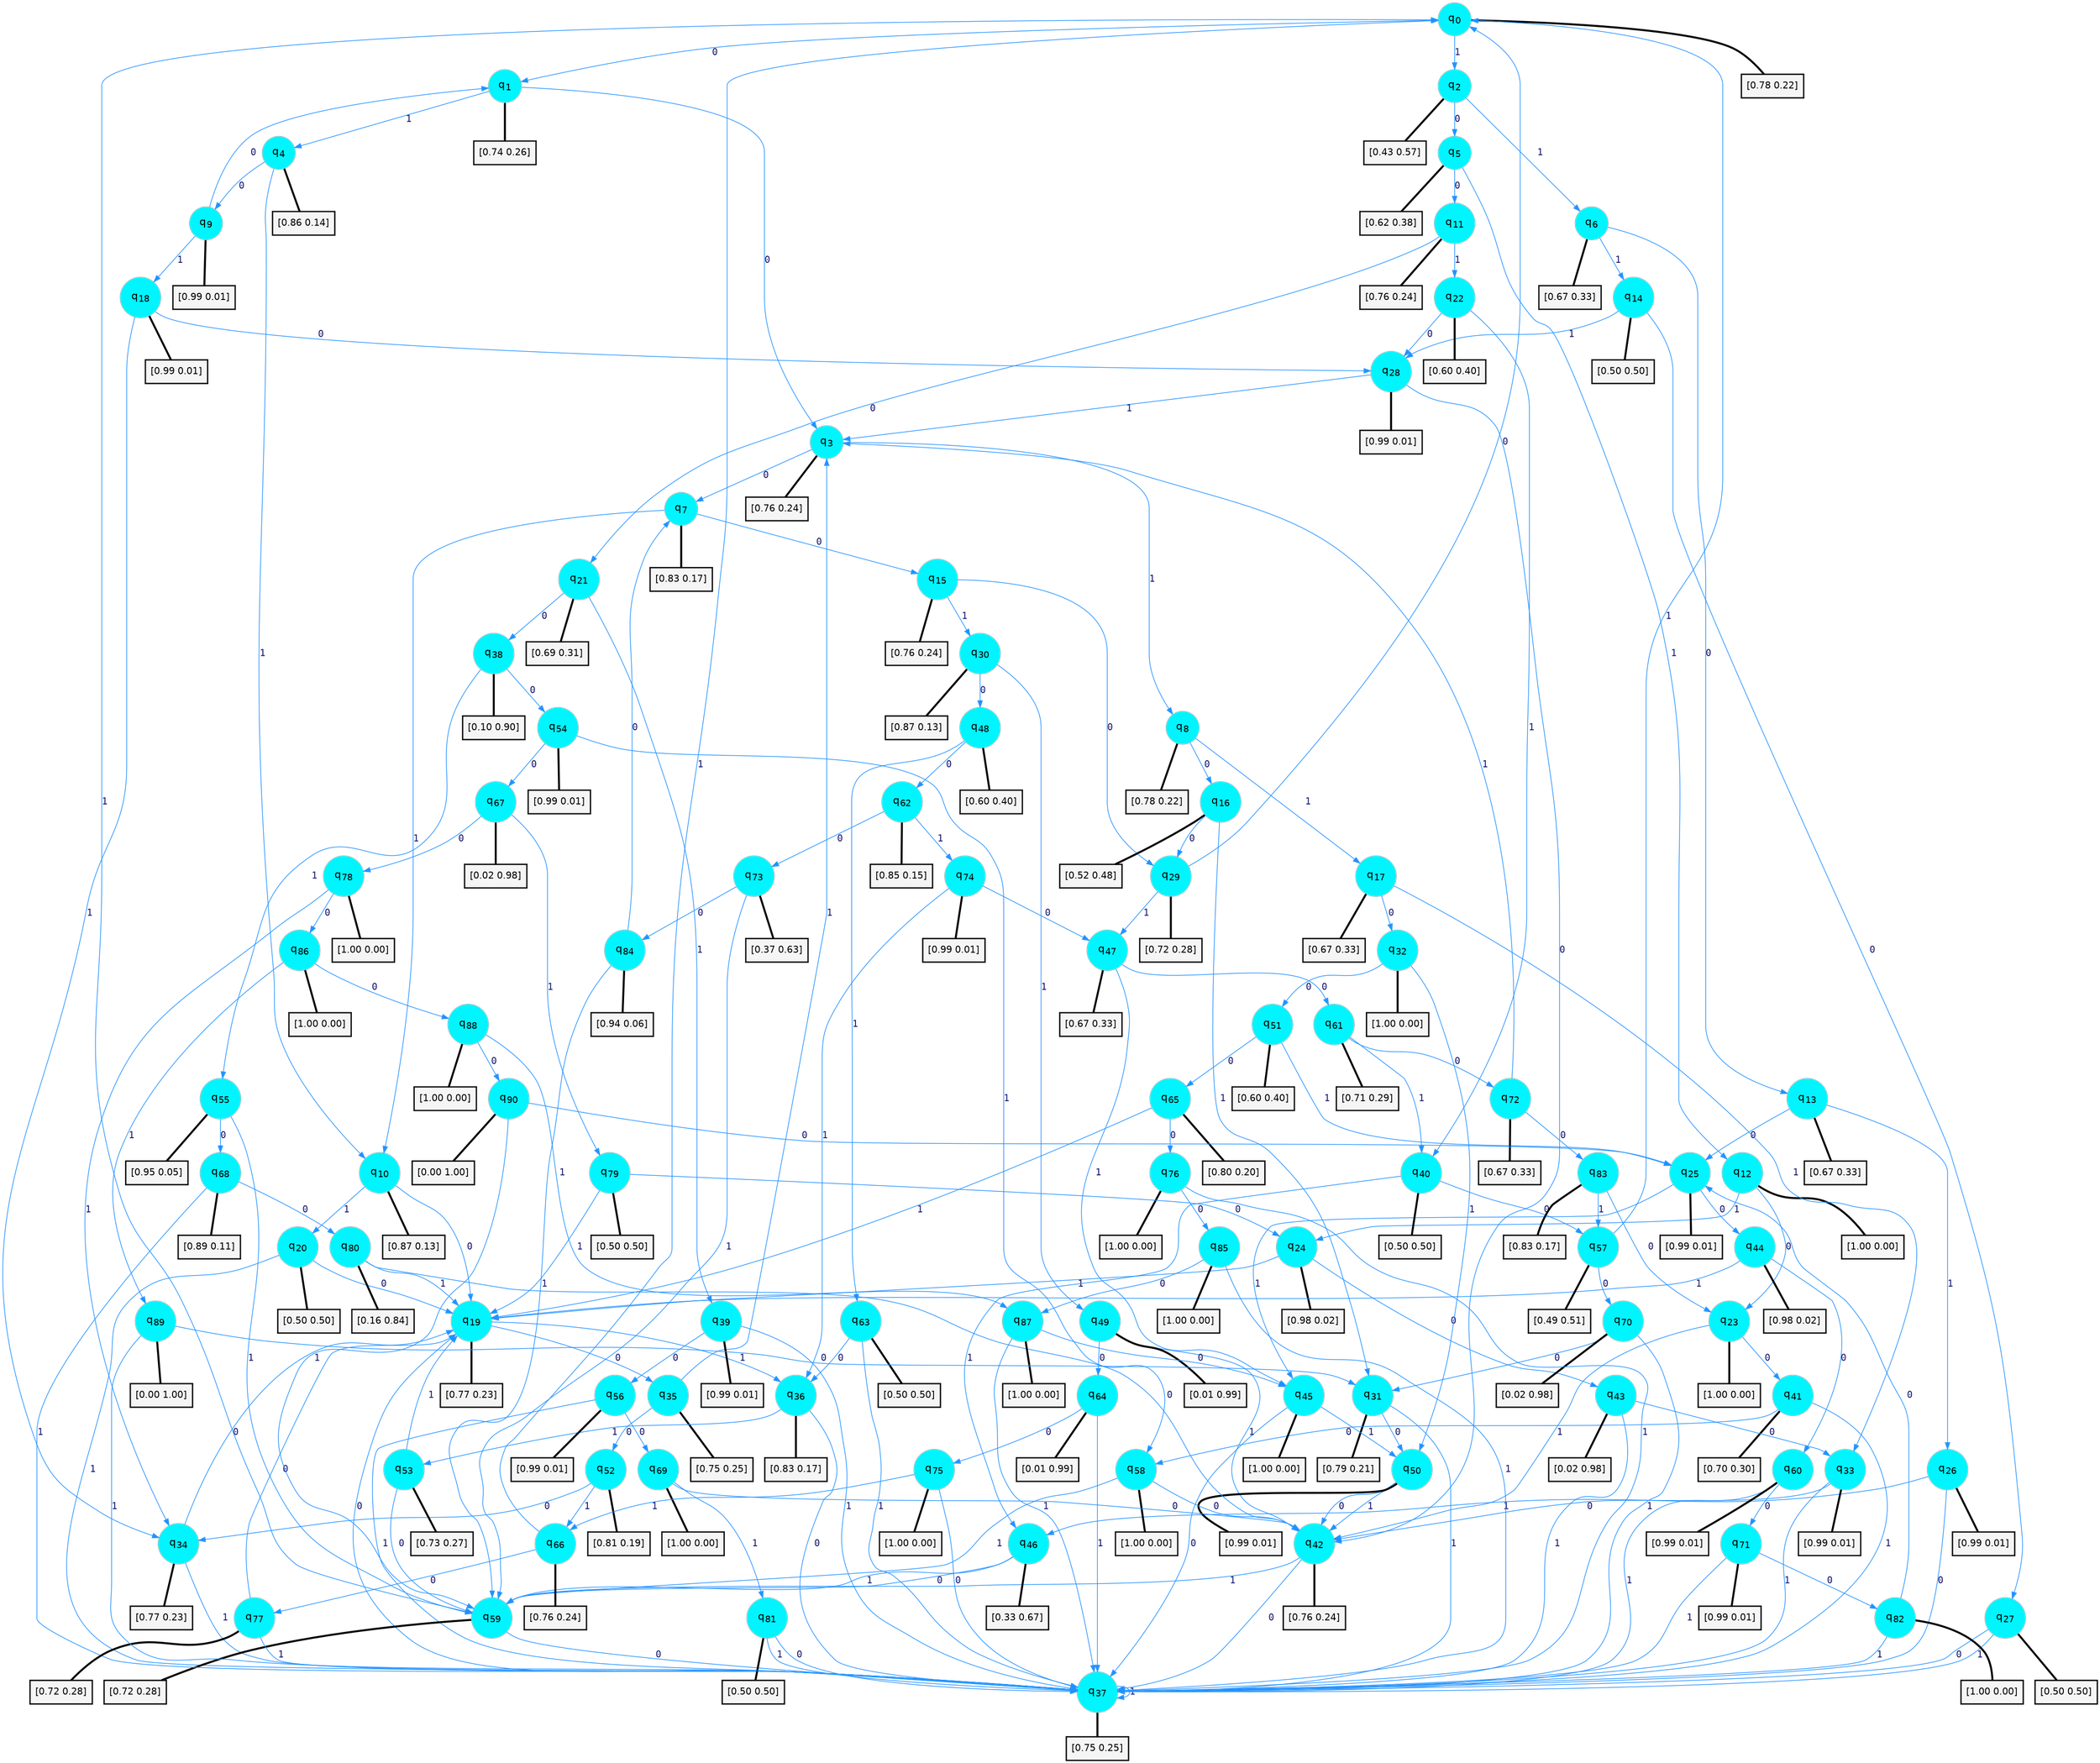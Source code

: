 digraph G {
graph [
bgcolor=transparent, dpi=300, rankdir=TD, size="40,25"];
node [
color=gray, fillcolor=turquoise1, fontcolor=black, fontname=Helvetica, fontsize=16, fontweight=bold, shape=circle, style=filled];
edge [
arrowsize=1, color=dodgerblue1, fontcolor=midnightblue, fontname=courier, fontweight=bold, penwidth=1, style=solid, weight=20];
0[label=<q<SUB>0</SUB>>];
1[label=<q<SUB>1</SUB>>];
2[label=<q<SUB>2</SUB>>];
3[label=<q<SUB>3</SUB>>];
4[label=<q<SUB>4</SUB>>];
5[label=<q<SUB>5</SUB>>];
6[label=<q<SUB>6</SUB>>];
7[label=<q<SUB>7</SUB>>];
8[label=<q<SUB>8</SUB>>];
9[label=<q<SUB>9</SUB>>];
10[label=<q<SUB>10</SUB>>];
11[label=<q<SUB>11</SUB>>];
12[label=<q<SUB>12</SUB>>];
13[label=<q<SUB>13</SUB>>];
14[label=<q<SUB>14</SUB>>];
15[label=<q<SUB>15</SUB>>];
16[label=<q<SUB>16</SUB>>];
17[label=<q<SUB>17</SUB>>];
18[label=<q<SUB>18</SUB>>];
19[label=<q<SUB>19</SUB>>];
20[label=<q<SUB>20</SUB>>];
21[label=<q<SUB>21</SUB>>];
22[label=<q<SUB>22</SUB>>];
23[label=<q<SUB>23</SUB>>];
24[label=<q<SUB>24</SUB>>];
25[label=<q<SUB>25</SUB>>];
26[label=<q<SUB>26</SUB>>];
27[label=<q<SUB>27</SUB>>];
28[label=<q<SUB>28</SUB>>];
29[label=<q<SUB>29</SUB>>];
30[label=<q<SUB>30</SUB>>];
31[label=<q<SUB>31</SUB>>];
32[label=<q<SUB>32</SUB>>];
33[label=<q<SUB>33</SUB>>];
34[label=<q<SUB>34</SUB>>];
35[label=<q<SUB>35</SUB>>];
36[label=<q<SUB>36</SUB>>];
37[label=<q<SUB>37</SUB>>];
38[label=<q<SUB>38</SUB>>];
39[label=<q<SUB>39</SUB>>];
40[label=<q<SUB>40</SUB>>];
41[label=<q<SUB>41</SUB>>];
42[label=<q<SUB>42</SUB>>];
43[label=<q<SUB>43</SUB>>];
44[label=<q<SUB>44</SUB>>];
45[label=<q<SUB>45</SUB>>];
46[label=<q<SUB>46</SUB>>];
47[label=<q<SUB>47</SUB>>];
48[label=<q<SUB>48</SUB>>];
49[label=<q<SUB>49</SUB>>];
50[label=<q<SUB>50</SUB>>];
51[label=<q<SUB>51</SUB>>];
52[label=<q<SUB>52</SUB>>];
53[label=<q<SUB>53</SUB>>];
54[label=<q<SUB>54</SUB>>];
55[label=<q<SUB>55</SUB>>];
56[label=<q<SUB>56</SUB>>];
57[label=<q<SUB>57</SUB>>];
58[label=<q<SUB>58</SUB>>];
59[label=<q<SUB>59</SUB>>];
60[label=<q<SUB>60</SUB>>];
61[label=<q<SUB>61</SUB>>];
62[label=<q<SUB>62</SUB>>];
63[label=<q<SUB>63</SUB>>];
64[label=<q<SUB>64</SUB>>];
65[label=<q<SUB>65</SUB>>];
66[label=<q<SUB>66</SUB>>];
67[label=<q<SUB>67</SUB>>];
68[label=<q<SUB>68</SUB>>];
69[label=<q<SUB>69</SUB>>];
70[label=<q<SUB>70</SUB>>];
71[label=<q<SUB>71</SUB>>];
72[label=<q<SUB>72</SUB>>];
73[label=<q<SUB>73</SUB>>];
74[label=<q<SUB>74</SUB>>];
75[label=<q<SUB>75</SUB>>];
76[label=<q<SUB>76</SUB>>];
77[label=<q<SUB>77</SUB>>];
78[label=<q<SUB>78</SUB>>];
79[label=<q<SUB>79</SUB>>];
80[label=<q<SUB>80</SUB>>];
81[label=<q<SUB>81</SUB>>];
82[label=<q<SUB>82</SUB>>];
83[label=<q<SUB>83</SUB>>];
84[label=<q<SUB>84</SUB>>];
85[label=<q<SUB>85</SUB>>];
86[label=<q<SUB>86</SUB>>];
87[label=<q<SUB>87</SUB>>];
88[label=<q<SUB>88</SUB>>];
89[label=<q<SUB>89</SUB>>];
90[label=<q<SUB>90</SUB>>];
91[label="[0.78 0.22]", shape=box,fontcolor=black, fontname=Helvetica, fontsize=14, penwidth=2, fillcolor=whitesmoke,color=black];
92[label="[0.74 0.26]", shape=box,fontcolor=black, fontname=Helvetica, fontsize=14, penwidth=2, fillcolor=whitesmoke,color=black];
93[label="[0.43 0.57]", shape=box,fontcolor=black, fontname=Helvetica, fontsize=14, penwidth=2, fillcolor=whitesmoke,color=black];
94[label="[0.76 0.24]", shape=box,fontcolor=black, fontname=Helvetica, fontsize=14, penwidth=2, fillcolor=whitesmoke,color=black];
95[label="[0.86 0.14]", shape=box,fontcolor=black, fontname=Helvetica, fontsize=14, penwidth=2, fillcolor=whitesmoke,color=black];
96[label="[0.62 0.38]", shape=box,fontcolor=black, fontname=Helvetica, fontsize=14, penwidth=2, fillcolor=whitesmoke,color=black];
97[label="[0.67 0.33]", shape=box,fontcolor=black, fontname=Helvetica, fontsize=14, penwidth=2, fillcolor=whitesmoke,color=black];
98[label="[0.83 0.17]", shape=box,fontcolor=black, fontname=Helvetica, fontsize=14, penwidth=2, fillcolor=whitesmoke,color=black];
99[label="[0.78 0.22]", shape=box,fontcolor=black, fontname=Helvetica, fontsize=14, penwidth=2, fillcolor=whitesmoke,color=black];
100[label="[0.99 0.01]", shape=box,fontcolor=black, fontname=Helvetica, fontsize=14, penwidth=2, fillcolor=whitesmoke,color=black];
101[label="[0.87 0.13]", shape=box,fontcolor=black, fontname=Helvetica, fontsize=14, penwidth=2, fillcolor=whitesmoke,color=black];
102[label="[0.76 0.24]", shape=box,fontcolor=black, fontname=Helvetica, fontsize=14, penwidth=2, fillcolor=whitesmoke,color=black];
103[label="[1.00 0.00]", shape=box,fontcolor=black, fontname=Helvetica, fontsize=14, penwidth=2, fillcolor=whitesmoke,color=black];
104[label="[0.67 0.33]", shape=box,fontcolor=black, fontname=Helvetica, fontsize=14, penwidth=2, fillcolor=whitesmoke,color=black];
105[label="[0.50 0.50]", shape=box,fontcolor=black, fontname=Helvetica, fontsize=14, penwidth=2, fillcolor=whitesmoke,color=black];
106[label="[0.76 0.24]", shape=box,fontcolor=black, fontname=Helvetica, fontsize=14, penwidth=2, fillcolor=whitesmoke,color=black];
107[label="[0.52 0.48]", shape=box,fontcolor=black, fontname=Helvetica, fontsize=14, penwidth=2, fillcolor=whitesmoke,color=black];
108[label="[0.67 0.33]", shape=box,fontcolor=black, fontname=Helvetica, fontsize=14, penwidth=2, fillcolor=whitesmoke,color=black];
109[label="[0.99 0.01]", shape=box,fontcolor=black, fontname=Helvetica, fontsize=14, penwidth=2, fillcolor=whitesmoke,color=black];
110[label="[0.77 0.23]", shape=box,fontcolor=black, fontname=Helvetica, fontsize=14, penwidth=2, fillcolor=whitesmoke,color=black];
111[label="[0.50 0.50]", shape=box,fontcolor=black, fontname=Helvetica, fontsize=14, penwidth=2, fillcolor=whitesmoke,color=black];
112[label="[0.69 0.31]", shape=box,fontcolor=black, fontname=Helvetica, fontsize=14, penwidth=2, fillcolor=whitesmoke,color=black];
113[label="[0.60 0.40]", shape=box,fontcolor=black, fontname=Helvetica, fontsize=14, penwidth=2, fillcolor=whitesmoke,color=black];
114[label="[1.00 0.00]", shape=box,fontcolor=black, fontname=Helvetica, fontsize=14, penwidth=2, fillcolor=whitesmoke,color=black];
115[label="[0.98 0.02]", shape=box,fontcolor=black, fontname=Helvetica, fontsize=14, penwidth=2, fillcolor=whitesmoke,color=black];
116[label="[0.99 0.01]", shape=box,fontcolor=black, fontname=Helvetica, fontsize=14, penwidth=2, fillcolor=whitesmoke,color=black];
117[label="[0.99 0.01]", shape=box,fontcolor=black, fontname=Helvetica, fontsize=14, penwidth=2, fillcolor=whitesmoke,color=black];
118[label="[0.50 0.50]", shape=box,fontcolor=black, fontname=Helvetica, fontsize=14, penwidth=2, fillcolor=whitesmoke,color=black];
119[label="[0.99 0.01]", shape=box,fontcolor=black, fontname=Helvetica, fontsize=14, penwidth=2, fillcolor=whitesmoke,color=black];
120[label="[0.72 0.28]", shape=box,fontcolor=black, fontname=Helvetica, fontsize=14, penwidth=2, fillcolor=whitesmoke,color=black];
121[label="[0.87 0.13]", shape=box,fontcolor=black, fontname=Helvetica, fontsize=14, penwidth=2, fillcolor=whitesmoke,color=black];
122[label="[0.79 0.21]", shape=box,fontcolor=black, fontname=Helvetica, fontsize=14, penwidth=2, fillcolor=whitesmoke,color=black];
123[label="[1.00 0.00]", shape=box,fontcolor=black, fontname=Helvetica, fontsize=14, penwidth=2, fillcolor=whitesmoke,color=black];
124[label="[0.99 0.01]", shape=box,fontcolor=black, fontname=Helvetica, fontsize=14, penwidth=2, fillcolor=whitesmoke,color=black];
125[label="[0.77 0.23]", shape=box,fontcolor=black, fontname=Helvetica, fontsize=14, penwidth=2, fillcolor=whitesmoke,color=black];
126[label="[0.75 0.25]", shape=box,fontcolor=black, fontname=Helvetica, fontsize=14, penwidth=2, fillcolor=whitesmoke,color=black];
127[label="[0.83 0.17]", shape=box,fontcolor=black, fontname=Helvetica, fontsize=14, penwidth=2, fillcolor=whitesmoke,color=black];
128[label="[0.75 0.25]", shape=box,fontcolor=black, fontname=Helvetica, fontsize=14, penwidth=2, fillcolor=whitesmoke,color=black];
129[label="[0.10 0.90]", shape=box,fontcolor=black, fontname=Helvetica, fontsize=14, penwidth=2, fillcolor=whitesmoke,color=black];
130[label="[0.99 0.01]", shape=box,fontcolor=black, fontname=Helvetica, fontsize=14, penwidth=2, fillcolor=whitesmoke,color=black];
131[label="[0.50 0.50]", shape=box,fontcolor=black, fontname=Helvetica, fontsize=14, penwidth=2, fillcolor=whitesmoke,color=black];
132[label="[0.70 0.30]", shape=box,fontcolor=black, fontname=Helvetica, fontsize=14, penwidth=2, fillcolor=whitesmoke,color=black];
133[label="[0.76 0.24]", shape=box,fontcolor=black, fontname=Helvetica, fontsize=14, penwidth=2, fillcolor=whitesmoke,color=black];
134[label="[0.02 0.98]", shape=box,fontcolor=black, fontname=Helvetica, fontsize=14, penwidth=2, fillcolor=whitesmoke,color=black];
135[label="[0.98 0.02]", shape=box,fontcolor=black, fontname=Helvetica, fontsize=14, penwidth=2, fillcolor=whitesmoke,color=black];
136[label="[1.00 0.00]", shape=box,fontcolor=black, fontname=Helvetica, fontsize=14, penwidth=2, fillcolor=whitesmoke,color=black];
137[label="[0.33 0.67]", shape=box,fontcolor=black, fontname=Helvetica, fontsize=14, penwidth=2, fillcolor=whitesmoke,color=black];
138[label="[0.67 0.33]", shape=box,fontcolor=black, fontname=Helvetica, fontsize=14, penwidth=2, fillcolor=whitesmoke,color=black];
139[label="[0.60 0.40]", shape=box,fontcolor=black, fontname=Helvetica, fontsize=14, penwidth=2, fillcolor=whitesmoke,color=black];
140[label="[0.01 0.99]", shape=box,fontcolor=black, fontname=Helvetica, fontsize=14, penwidth=2, fillcolor=whitesmoke,color=black];
141[label="[0.99 0.01]", shape=box,fontcolor=black, fontname=Helvetica, fontsize=14, penwidth=2, fillcolor=whitesmoke,color=black];
142[label="[0.60 0.40]", shape=box,fontcolor=black, fontname=Helvetica, fontsize=14, penwidth=2, fillcolor=whitesmoke,color=black];
143[label="[0.81 0.19]", shape=box,fontcolor=black, fontname=Helvetica, fontsize=14, penwidth=2, fillcolor=whitesmoke,color=black];
144[label="[0.73 0.27]", shape=box,fontcolor=black, fontname=Helvetica, fontsize=14, penwidth=2, fillcolor=whitesmoke,color=black];
145[label="[0.99 0.01]", shape=box,fontcolor=black, fontname=Helvetica, fontsize=14, penwidth=2, fillcolor=whitesmoke,color=black];
146[label="[0.95 0.05]", shape=box,fontcolor=black, fontname=Helvetica, fontsize=14, penwidth=2, fillcolor=whitesmoke,color=black];
147[label="[0.99 0.01]", shape=box,fontcolor=black, fontname=Helvetica, fontsize=14, penwidth=2, fillcolor=whitesmoke,color=black];
148[label="[0.49 0.51]", shape=box,fontcolor=black, fontname=Helvetica, fontsize=14, penwidth=2, fillcolor=whitesmoke,color=black];
149[label="[1.00 0.00]", shape=box,fontcolor=black, fontname=Helvetica, fontsize=14, penwidth=2, fillcolor=whitesmoke,color=black];
150[label="[0.72 0.28]", shape=box,fontcolor=black, fontname=Helvetica, fontsize=14, penwidth=2, fillcolor=whitesmoke,color=black];
151[label="[0.99 0.01]", shape=box,fontcolor=black, fontname=Helvetica, fontsize=14, penwidth=2, fillcolor=whitesmoke,color=black];
152[label="[0.71 0.29]", shape=box,fontcolor=black, fontname=Helvetica, fontsize=14, penwidth=2, fillcolor=whitesmoke,color=black];
153[label="[0.85 0.15]", shape=box,fontcolor=black, fontname=Helvetica, fontsize=14, penwidth=2, fillcolor=whitesmoke,color=black];
154[label="[0.50 0.50]", shape=box,fontcolor=black, fontname=Helvetica, fontsize=14, penwidth=2, fillcolor=whitesmoke,color=black];
155[label="[0.01 0.99]", shape=box,fontcolor=black, fontname=Helvetica, fontsize=14, penwidth=2, fillcolor=whitesmoke,color=black];
156[label="[0.80 0.20]", shape=box,fontcolor=black, fontname=Helvetica, fontsize=14, penwidth=2, fillcolor=whitesmoke,color=black];
157[label="[0.76 0.24]", shape=box,fontcolor=black, fontname=Helvetica, fontsize=14, penwidth=2, fillcolor=whitesmoke,color=black];
158[label="[0.02 0.98]", shape=box,fontcolor=black, fontname=Helvetica, fontsize=14, penwidth=2, fillcolor=whitesmoke,color=black];
159[label="[0.89 0.11]", shape=box,fontcolor=black, fontname=Helvetica, fontsize=14, penwidth=2, fillcolor=whitesmoke,color=black];
160[label="[1.00 0.00]", shape=box,fontcolor=black, fontname=Helvetica, fontsize=14, penwidth=2, fillcolor=whitesmoke,color=black];
161[label="[0.02 0.98]", shape=box,fontcolor=black, fontname=Helvetica, fontsize=14, penwidth=2, fillcolor=whitesmoke,color=black];
162[label="[0.99 0.01]", shape=box,fontcolor=black, fontname=Helvetica, fontsize=14, penwidth=2, fillcolor=whitesmoke,color=black];
163[label="[0.67 0.33]", shape=box,fontcolor=black, fontname=Helvetica, fontsize=14, penwidth=2, fillcolor=whitesmoke,color=black];
164[label="[0.37 0.63]", shape=box,fontcolor=black, fontname=Helvetica, fontsize=14, penwidth=2, fillcolor=whitesmoke,color=black];
165[label="[0.99 0.01]", shape=box,fontcolor=black, fontname=Helvetica, fontsize=14, penwidth=2, fillcolor=whitesmoke,color=black];
166[label="[1.00 0.00]", shape=box,fontcolor=black, fontname=Helvetica, fontsize=14, penwidth=2, fillcolor=whitesmoke,color=black];
167[label="[1.00 0.00]", shape=box,fontcolor=black, fontname=Helvetica, fontsize=14, penwidth=2, fillcolor=whitesmoke,color=black];
168[label="[0.72 0.28]", shape=box,fontcolor=black, fontname=Helvetica, fontsize=14, penwidth=2, fillcolor=whitesmoke,color=black];
169[label="[1.00 0.00]", shape=box,fontcolor=black, fontname=Helvetica, fontsize=14, penwidth=2, fillcolor=whitesmoke,color=black];
170[label="[0.50 0.50]", shape=box,fontcolor=black, fontname=Helvetica, fontsize=14, penwidth=2, fillcolor=whitesmoke,color=black];
171[label="[0.16 0.84]", shape=box,fontcolor=black, fontname=Helvetica, fontsize=14, penwidth=2, fillcolor=whitesmoke,color=black];
172[label="[0.50 0.50]", shape=box,fontcolor=black, fontname=Helvetica, fontsize=14, penwidth=2, fillcolor=whitesmoke,color=black];
173[label="[1.00 0.00]", shape=box,fontcolor=black, fontname=Helvetica, fontsize=14, penwidth=2, fillcolor=whitesmoke,color=black];
174[label="[0.83 0.17]", shape=box,fontcolor=black, fontname=Helvetica, fontsize=14, penwidth=2, fillcolor=whitesmoke,color=black];
175[label="[0.94 0.06]", shape=box,fontcolor=black, fontname=Helvetica, fontsize=14, penwidth=2, fillcolor=whitesmoke,color=black];
176[label="[1.00 0.00]", shape=box,fontcolor=black, fontname=Helvetica, fontsize=14, penwidth=2, fillcolor=whitesmoke,color=black];
177[label="[1.00 0.00]", shape=box,fontcolor=black, fontname=Helvetica, fontsize=14, penwidth=2, fillcolor=whitesmoke,color=black];
178[label="[1.00 0.00]", shape=box,fontcolor=black, fontname=Helvetica, fontsize=14, penwidth=2, fillcolor=whitesmoke,color=black];
179[label="[1.00 0.00]", shape=box,fontcolor=black, fontname=Helvetica, fontsize=14, penwidth=2, fillcolor=whitesmoke,color=black];
180[label="[0.00 1.00]", shape=box,fontcolor=black, fontname=Helvetica, fontsize=14, penwidth=2, fillcolor=whitesmoke,color=black];
181[label="[0.00 1.00]", shape=box,fontcolor=black, fontname=Helvetica, fontsize=14, penwidth=2, fillcolor=whitesmoke,color=black];
0->1 [label=0];
0->2 [label=1];
0->91 [arrowhead=none, penwidth=3,color=black];
1->3 [label=0];
1->4 [label=1];
1->92 [arrowhead=none, penwidth=3,color=black];
2->5 [label=0];
2->6 [label=1];
2->93 [arrowhead=none, penwidth=3,color=black];
3->7 [label=0];
3->8 [label=1];
3->94 [arrowhead=none, penwidth=3,color=black];
4->9 [label=0];
4->10 [label=1];
4->95 [arrowhead=none, penwidth=3,color=black];
5->11 [label=0];
5->12 [label=1];
5->96 [arrowhead=none, penwidth=3,color=black];
6->13 [label=0];
6->14 [label=1];
6->97 [arrowhead=none, penwidth=3,color=black];
7->15 [label=0];
7->10 [label=1];
7->98 [arrowhead=none, penwidth=3,color=black];
8->16 [label=0];
8->17 [label=1];
8->99 [arrowhead=none, penwidth=3,color=black];
9->1 [label=0];
9->18 [label=1];
9->100 [arrowhead=none, penwidth=3,color=black];
10->19 [label=0];
10->20 [label=1];
10->101 [arrowhead=none, penwidth=3,color=black];
11->21 [label=0];
11->22 [label=1];
11->102 [arrowhead=none, penwidth=3,color=black];
12->23 [label=0];
12->24 [label=1];
12->103 [arrowhead=none, penwidth=3,color=black];
13->25 [label=0];
13->26 [label=1];
13->104 [arrowhead=none, penwidth=3,color=black];
14->27 [label=0];
14->28 [label=1];
14->105 [arrowhead=none, penwidth=3,color=black];
15->29 [label=0];
15->30 [label=1];
15->106 [arrowhead=none, penwidth=3,color=black];
16->29 [label=0];
16->31 [label=1];
16->107 [arrowhead=none, penwidth=3,color=black];
17->32 [label=0];
17->33 [label=1];
17->108 [arrowhead=none, penwidth=3,color=black];
18->28 [label=0];
18->34 [label=1];
18->109 [arrowhead=none, penwidth=3,color=black];
19->35 [label=0];
19->36 [label=1];
19->110 [arrowhead=none, penwidth=3,color=black];
20->19 [label=0];
20->37 [label=1];
20->111 [arrowhead=none, penwidth=3,color=black];
21->38 [label=0];
21->39 [label=1];
21->112 [arrowhead=none, penwidth=3,color=black];
22->28 [label=0];
22->40 [label=1];
22->113 [arrowhead=none, penwidth=3,color=black];
23->41 [label=0];
23->42 [label=1];
23->114 [arrowhead=none, penwidth=3,color=black];
24->43 [label=0];
24->19 [label=1];
24->115 [arrowhead=none, penwidth=3,color=black];
25->44 [label=0];
25->45 [label=1];
25->116 [arrowhead=none, penwidth=3,color=black];
26->37 [label=0];
26->46 [label=1];
26->117 [arrowhead=none, penwidth=3,color=black];
27->37 [label=0];
27->37 [label=1];
27->118 [arrowhead=none, penwidth=3,color=black];
28->42 [label=0];
28->3 [label=1];
28->119 [arrowhead=none, penwidth=3,color=black];
29->0 [label=0];
29->47 [label=1];
29->120 [arrowhead=none, penwidth=3,color=black];
30->48 [label=0];
30->49 [label=1];
30->121 [arrowhead=none, penwidth=3,color=black];
31->50 [label=0];
31->37 [label=1];
31->122 [arrowhead=none, penwidth=3,color=black];
32->51 [label=0];
32->50 [label=1];
32->123 [arrowhead=none, penwidth=3,color=black];
33->42 [label=0];
33->37 [label=1];
33->124 [arrowhead=none, penwidth=3,color=black];
34->19 [label=0];
34->37 [label=1];
34->125 [arrowhead=none, penwidth=3,color=black];
35->52 [label=0];
35->3 [label=1];
35->126 [arrowhead=none, penwidth=3,color=black];
36->37 [label=0];
36->53 [label=1];
36->127 [arrowhead=none, penwidth=3,color=black];
37->19 [label=0];
37->37 [label=1];
37->128 [arrowhead=none, penwidth=3,color=black];
38->54 [label=0];
38->55 [label=1];
38->129 [arrowhead=none, penwidth=3,color=black];
39->56 [label=0];
39->37 [label=1];
39->130 [arrowhead=none, penwidth=3,color=black];
40->57 [label=0];
40->46 [label=1];
40->131 [arrowhead=none, penwidth=3,color=black];
41->58 [label=0];
41->37 [label=1];
41->132 [arrowhead=none, penwidth=3,color=black];
42->37 [label=0];
42->59 [label=1];
42->133 [arrowhead=none, penwidth=3,color=black];
43->33 [label=0];
43->37 [label=1];
43->134 [arrowhead=none, penwidth=3,color=black];
44->60 [label=0];
44->19 [label=1];
44->135 [arrowhead=none, penwidth=3,color=black];
45->37 [label=0];
45->50 [label=1];
45->136 [arrowhead=none, penwidth=3,color=black];
46->59 [label=0];
46->59 [label=1];
46->137 [arrowhead=none, penwidth=3,color=black];
47->61 [label=0];
47->45 [label=1];
47->138 [arrowhead=none, penwidth=3,color=black];
48->62 [label=0];
48->63 [label=1];
48->139 [arrowhead=none, penwidth=3,color=black];
49->64 [label=0];
49->42 [label=1];
49->140 [arrowhead=none, penwidth=3,color=black];
50->42 [label=0];
50->42 [label=1];
50->141 [arrowhead=none, penwidth=3,color=black];
51->65 [label=0];
51->25 [label=1];
51->142 [arrowhead=none, penwidth=3,color=black];
52->34 [label=0];
52->66 [label=1];
52->143 [arrowhead=none, penwidth=3,color=black];
53->59 [label=0];
53->19 [label=1];
53->144 [arrowhead=none, penwidth=3,color=black];
54->67 [label=0];
54->58 [label=1];
54->145 [arrowhead=none, penwidth=3,color=black];
55->68 [label=0];
55->59 [label=1];
55->146 [arrowhead=none, penwidth=3,color=black];
56->69 [label=0];
56->37 [label=1];
56->147 [arrowhead=none, penwidth=3,color=black];
57->70 [label=0];
57->0 [label=1];
57->148 [arrowhead=none, penwidth=3,color=black];
58->42 [label=0];
58->59 [label=1];
58->149 [arrowhead=none, penwidth=3,color=black];
59->37 [label=0];
59->0 [label=1];
59->150 [arrowhead=none, penwidth=3,color=black];
60->71 [label=0];
60->37 [label=1];
60->151 [arrowhead=none, penwidth=3,color=black];
61->72 [label=0];
61->40 [label=1];
61->152 [arrowhead=none, penwidth=3,color=black];
62->73 [label=0];
62->74 [label=1];
62->153 [arrowhead=none, penwidth=3,color=black];
63->36 [label=0];
63->37 [label=1];
63->154 [arrowhead=none, penwidth=3,color=black];
64->75 [label=0];
64->37 [label=1];
64->155 [arrowhead=none, penwidth=3,color=black];
65->76 [label=0];
65->19 [label=1];
65->156 [arrowhead=none, penwidth=3,color=black];
66->77 [label=0];
66->0 [label=1];
66->157 [arrowhead=none, penwidth=3,color=black];
67->78 [label=0];
67->79 [label=1];
67->158 [arrowhead=none, penwidth=3,color=black];
68->80 [label=0];
68->37 [label=1];
68->159 [arrowhead=none, penwidth=3,color=black];
69->42 [label=0];
69->81 [label=1];
69->160 [arrowhead=none, penwidth=3,color=black];
70->31 [label=0];
70->37 [label=1];
70->161 [arrowhead=none, penwidth=3,color=black];
71->82 [label=0];
71->37 [label=1];
71->162 [arrowhead=none, penwidth=3,color=black];
72->83 [label=0];
72->3 [label=1];
72->163 [arrowhead=none, penwidth=3,color=black];
73->84 [label=0];
73->59 [label=1];
73->164 [arrowhead=none, penwidth=3,color=black];
74->47 [label=0];
74->36 [label=1];
74->165 [arrowhead=none, penwidth=3,color=black];
75->37 [label=0];
75->66 [label=1];
75->166 [arrowhead=none, penwidth=3,color=black];
76->85 [label=0];
76->37 [label=1];
76->167 [arrowhead=none, penwidth=3,color=black];
77->19 [label=0];
77->37 [label=1];
77->168 [arrowhead=none, penwidth=3,color=black];
78->86 [label=0];
78->34 [label=1];
78->169 [arrowhead=none, penwidth=3,color=black];
79->24 [label=0];
79->19 [label=1];
79->170 [arrowhead=none, penwidth=3,color=black];
80->42 [label=0];
80->19 [label=1];
80->171 [arrowhead=none, penwidth=3,color=black];
81->37 [label=0];
81->37 [label=1];
81->172 [arrowhead=none, penwidth=3,color=black];
82->25 [label=0];
82->37 [label=1];
82->173 [arrowhead=none, penwidth=3,color=black];
83->23 [label=0];
83->57 [label=1];
83->174 [arrowhead=none, penwidth=3,color=black];
84->7 [label=0];
84->59 [label=1];
84->175 [arrowhead=none, penwidth=3,color=black];
85->87 [label=0];
85->37 [label=1];
85->176 [arrowhead=none, penwidth=3,color=black];
86->88 [label=0];
86->89 [label=1];
86->177 [arrowhead=none, penwidth=3,color=black];
87->45 [label=0];
87->37 [label=1];
87->178 [arrowhead=none, penwidth=3,color=black];
88->90 [label=0];
88->87 [label=1];
88->179 [arrowhead=none, penwidth=3,color=black];
89->31 [label=0];
89->37 [label=1];
89->180 [arrowhead=none, penwidth=3,color=black];
90->25 [label=0];
90->59 [label=1];
90->181 [arrowhead=none, penwidth=3,color=black];
}
